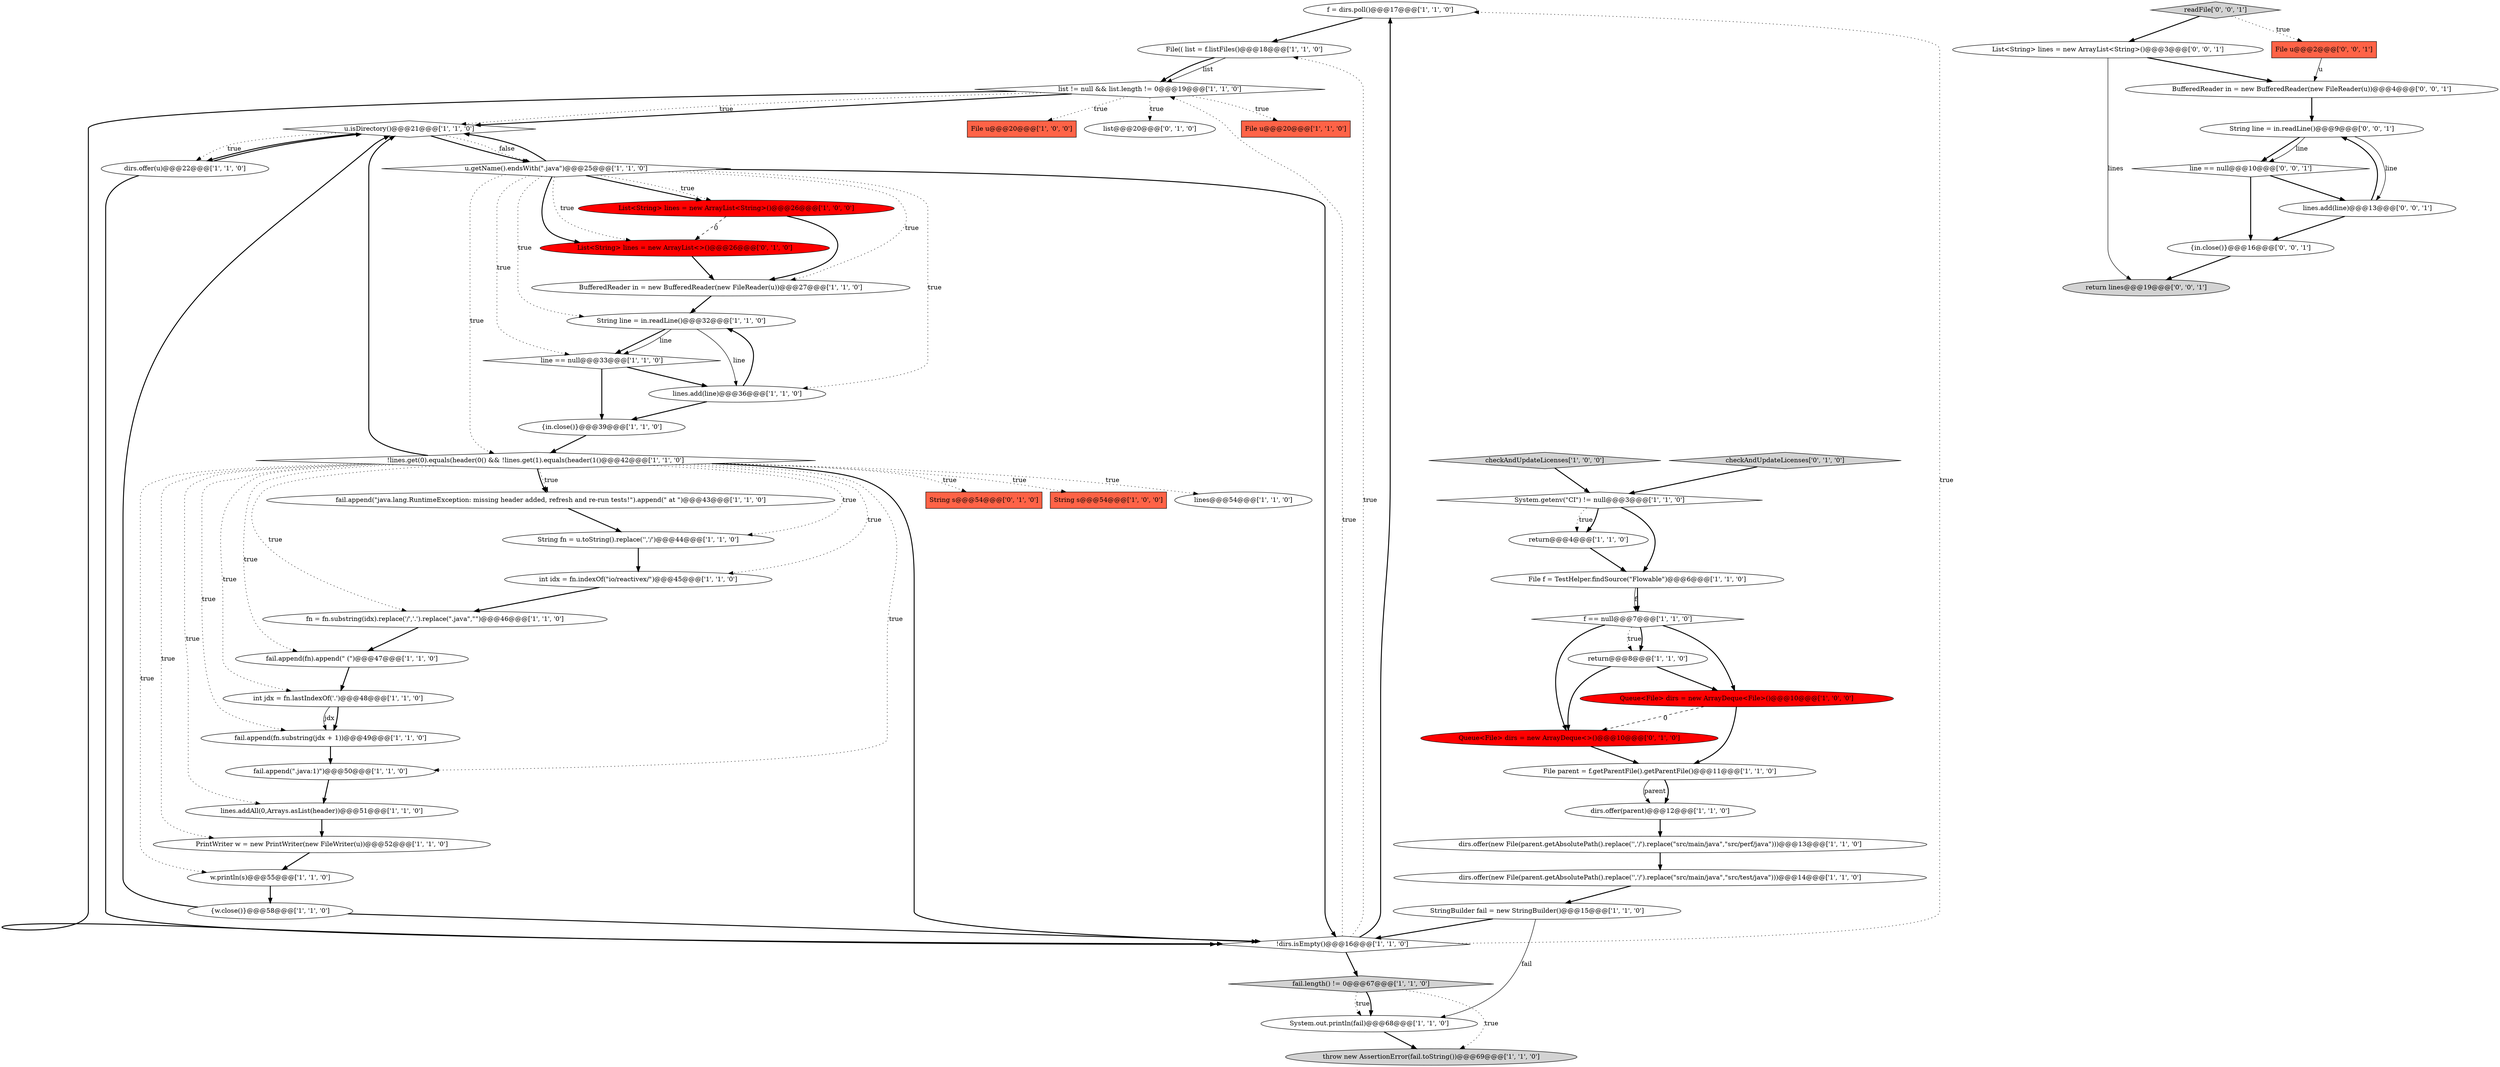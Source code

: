 digraph {
4 [style = filled, label = "f = dirs.poll()@@@17@@@['1', '1', '0']", fillcolor = white, shape = ellipse image = "AAA0AAABBB1BBB"];
44 [style = filled, label = "fail.append(fn).append(\" (\")@@@47@@@['1', '1', '0']", fillcolor = white, shape = ellipse image = "AAA0AAABBB1BBB"];
58 [style = filled, label = "List<String> lines = new ArrayList<String>()@@@3@@@['0', '0', '1']", fillcolor = white, shape = ellipse image = "AAA0AAABBB3BBB"];
25 [style = filled, label = "!lines.get(0).equals(header(0() && !lines.get(1).equals(header(1()@@@42@@@['1', '1', '0']", fillcolor = white, shape = diamond image = "AAA0AAABBB1BBB"];
55 [style = filled, label = "{in.close()}@@@16@@@['0', '0', '1']", fillcolor = white, shape = ellipse image = "AAA0AAABBB3BBB"];
42 [style = filled, label = "lines.addAll(0,Arrays.asList(header))@@@51@@@['1', '1', '0']", fillcolor = white, shape = ellipse image = "AAA0AAABBB1BBB"];
13 [style = filled, label = "File u@@@20@@@['1', '0', '0']", fillcolor = tomato, shape = box image = "AAA0AAABBB1BBB"];
36 [style = filled, label = "List<String> lines = new ArrayList<String>()@@@26@@@['1', '0', '0']", fillcolor = red, shape = ellipse image = "AAA1AAABBB1BBB"];
15 [style = filled, label = "File f = TestHelper.findSource(\"Flowable\")@@@6@@@['1', '1', '0']", fillcolor = white, shape = ellipse image = "AAA0AAABBB1BBB"];
28 [style = filled, label = "checkAndUpdateLicenses['1', '0', '0']", fillcolor = lightgray, shape = diamond image = "AAA0AAABBB1BBB"];
3 [style = filled, label = "u.isDirectory()@@@21@@@['1', '1', '0']", fillcolor = white, shape = diamond image = "AAA0AAABBB1BBB"];
37 [style = filled, label = "fn = fn.substring(idx).replace('/','.').replace(\".java\",\"\")@@@46@@@['1', '1', '0']", fillcolor = white, shape = ellipse image = "AAA0AAABBB1BBB"];
31 [style = filled, label = "fail.append(fn.substring(jdx + 1))@@@49@@@['1', '1', '0']", fillcolor = white, shape = ellipse image = "AAA0AAABBB1BBB"];
5 [style = filled, label = "String line = in.readLine()@@@32@@@['1', '1', '0']", fillcolor = white, shape = ellipse image = "AAA0AAABBB1BBB"];
32 [style = filled, label = "!dirs.isEmpty()@@@16@@@['1', '1', '0']", fillcolor = white, shape = diamond image = "AAA0AAABBB1BBB"];
47 [style = filled, label = "String s@@@54@@@['0', '1', '0']", fillcolor = tomato, shape = box image = "AAA0AAABBB2BBB"];
49 [style = filled, label = "List<String> lines = new ArrayList<>()@@@26@@@['0', '1', '0']", fillcolor = red, shape = ellipse image = "AAA1AAABBB2BBB"];
22 [style = filled, label = "Queue<File> dirs = new ArrayDeque<File>()@@@10@@@['1', '0', '0']", fillcolor = red, shape = ellipse image = "AAA1AAABBB1BBB"];
50 [style = filled, label = "File u@@@2@@@['0', '0', '1']", fillcolor = tomato, shape = box image = "AAA0AAABBB3BBB"];
7 [style = filled, label = "String s@@@54@@@['1', '0', '0']", fillcolor = tomato, shape = box image = "AAA0AAABBB1BBB"];
52 [style = filled, label = "return lines@@@19@@@['0', '0', '1']", fillcolor = lightgray, shape = ellipse image = "AAA0AAABBB3BBB"];
20 [style = filled, label = "File(( list = f.listFiles()@@@18@@@['1', '1', '0']", fillcolor = white, shape = ellipse image = "AAA0AAABBB1BBB"];
57 [style = filled, label = "String line = in.readLine()@@@9@@@['0', '0', '1']", fillcolor = white, shape = ellipse image = "AAA0AAABBB3BBB"];
0 [style = filled, label = "fail.append(\"java.lang.RuntimeException: missing header added, refresh and re-run tests!\").append(\" at \")@@@43@@@['1', '1', '0']", fillcolor = white, shape = ellipse image = "AAA0AAABBB1BBB"];
23 [style = filled, label = "return@@@4@@@['1', '1', '0']", fillcolor = white, shape = ellipse image = "AAA0AAABBB1BBB"];
46 [style = filled, label = "list@@@20@@@['0', '1', '0']", fillcolor = white, shape = ellipse image = "AAA0AAABBB2BBB"];
26 [style = filled, label = "{in.close()}@@@39@@@['1', '1', '0']", fillcolor = white, shape = ellipse image = "AAA0AAABBB1BBB"];
33 [style = filled, label = "File u@@@20@@@['1', '1', '0']", fillcolor = tomato, shape = box image = "AAA0AAABBB1BBB"];
51 [style = filled, label = "readFile['0', '0', '1']", fillcolor = lightgray, shape = diamond image = "AAA0AAABBB3BBB"];
39 [style = filled, label = "fail.length() != 0@@@67@@@['1', '1', '0']", fillcolor = lightgray, shape = diamond image = "AAA0AAABBB1BBB"];
30 [style = filled, label = "int idx = fn.indexOf(\"io/reactivex/\")@@@45@@@['1', '1', '0']", fillcolor = white, shape = ellipse image = "AAA0AAABBB1BBB"];
53 [style = filled, label = "BufferedReader in = new BufferedReader(new FileReader(u))@@@4@@@['0', '0', '1']", fillcolor = white, shape = ellipse image = "AAA0AAABBB3BBB"];
21 [style = filled, label = "dirs.offer(u)@@@22@@@['1', '1', '0']", fillcolor = white, shape = ellipse image = "AAA0AAABBB1BBB"];
38 [style = filled, label = "fail.append(\".java:1)\")@@@50@@@['1', '1', '0']", fillcolor = white, shape = ellipse image = "AAA0AAABBB1BBB"];
1 [style = filled, label = "return@@@8@@@['1', '1', '0']", fillcolor = white, shape = ellipse image = "AAA0AAABBB1BBB"];
2 [style = filled, label = "dirs.offer(new File(parent.getAbsolutePath().replace('\','/').replace(\"src/main/java\",\"src/test/java\")))@@@14@@@['1', '1', '0']", fillcolor = white, shape = ellipse image = "AAA0AAABBB1BBB"];
56 [style = filled, label = "lines.add(line)@@@13@@@['0', '0', '1']", fillcolor = white, shape = ellipse image = "AAA0AAABBB3BBB"];
9 [style = filled, label = "line == null@@@33@@@['1', '1', '0']", fillcolor = white, shape = diamond image = "AAA0AAABBB1BBB"];
48 [style = filled, label = "Queue<File> dirs = new ArrayDeque<>()@@@10@@@['0', '1', '0']", fillcolor = red, shape = ellipse image = "AAA1AAABBB2BBB"];
35 [style = filled, label = "f == null@@@7@@@['1', '1', '0']", fillcolor = white, shape = diamond image = "AAA0AAABBB1BBB"];
41 [style = filled, label = "BufferedReader in = new BufferedReader(new FileReader(u))@@@27@@@['1', '1', '0']", fillcolor = white, shape = ellipse image = "AAA0AAABBB1BBB"];
54 [style = filled, label = "line == null@@@10@@@['0', '0', '1']", fillcolor = white, shape = diamond image = "AAA0AAABBB3BBB"];
11 [style = filled, label = "list != null && list.length != 0@@@19@@@['1', '1', '0']", fillcolor = white, shape = diamond image = "AAA0AAABBB1BBB"];
34 [style = filled, label = "throw new AssertionError(fail.toString())@@@69@@@['1', '1', '0']", fillcolor = lightgray, shape = ellipse image = "AAA0AAABBB1BBB"];
40 [style = filled, label = "StringBuilder fail = new StringBuilder()@@@15@@@['1', '1', '0']", fillcolor = white, shape = ellipse image = "AAA0AAABBB1BBB"];
29 [style = filled, label = "lines.add(line)@@@36@@@['1', '1', '0']", fillcolor = white, shape = ellipse image = "AAA0AAABBB1BBB"];
43 [style = filled, label = "dirs.offer(new File(parent.getAbsolutePath().replace('\','/').replace(\"src/main/java\",\"src/perf/java\")))@@@13@@@['1', '1', '0']", fillcolor = white, shape = ellipse image = "AAA0AAABBB1BBB"];
24 [style = filled, label = "System.out.println(fail)@@@68@@@['1', '1', '0']", fillcolor = white, shape = ellipse image = "AAA0AAABBB1BBB"];
27 [style = filled, label = "File parent = f.getParentFile().getParentFile()@@@11@@@['1', '1', '0']", fillcolor = white, shape = ellipse image = "AAA0AAABBB1BBB"];
12 [style = filled, label = "dirs.offer(parent)@@@12@@@['1', '1', '0']", fillcolor = white, shape = ellipse image = "AAA0AAABBB1BBB"];
45 [style = filled, label = "checkAndUpdateLicenses['0', '1', '0']", fillcolor = lightgray, shape = diamond image = "AAA0AAABBB2BBB"];
16 [style = filled, label = "u.getName().endsWith(\".java\")@@@25@@@['1', '1', '0']", fillcolor = white, shape = diamond image = "AAA0AAABBB1BBB"];
10 [style = filled, label = "String fn = u.toString().replace('\','/')@@@44@@@['1', '1', '0']", fillcolor = white, shape = ellipse image = "AAA0AAABBB1BBB"];
19 [style = filled, label = "{w.close()}@@@58@@@['1', '1', '0']", fillcolor = white, shape = ellipse image = "AAA0AAABBB1BBB"];
6 [style = filled, label = "PrintWriter w = new PrintWriter(new FileWriter(u))@@@52@@@['1', '1', '0']", fillcolor = white, shape = ellipse image = "AAA0AAABBB1BBB"];
18 [style = filled, label = "int jdx = fn.lastIndexOf('.')@@@48@@@['1', '1', '0']", fillcolor = white, shape = ellipse image = "AAA0AAABBB1BBB"];
14 [style = filled, label = "System.getenv(\"CI\") != null@@@3@@@['1', '1', '0']", fillcolor = white, shape = diamond image = "AAA0AAABBB1BBB"];
17 [style = filled, label = "w.println(s)@@@55@@@['1', '1', '0']", fillcolor = white, shape = ellipse image = "AAA0AAABBB1BBB"];
8 [style = filled, label = "lines@@@54@@@['1', '1', '0']", fillcolor = white, shape = ellipse image = "AAA0AAABBB1BBB"];
54->55 [style = bold, label=""];
35->48 [style = bold, label=""];
54->56 [style = bold, label=""];
16->9 [style = dotted, label="true"];
29->5 [style = bold, label=""];
5->9 [style = bold, label=""];
39->24 [style = dotted, label="true"];
32->11 [style = dotted, label="true"];
24->34 [style = bold, label=""];
39->24 [style = bold, label=""];
3->16 [style = bold, label=""];
38->42 [style = bold, label=""];
48->27 [style = bold, label=""];
28->14 [style = bold, label=""];
25->18 [style = dotted, label="true"];
9->26 [style = bold, label=""];
35->1 [style = dotted, label="true"];
58->52 [style = solid, label="lines"];
16->49 [style = bold, label=""];
16->5 [style = dotted, label="true"];
25->47 [style = dotted, label="true"];
5->29 [style = solid, label="line"];
32->4 [style = bold, label=""];
44->18 [style = bold, label=""];
9->29 [style = bold, label=""];
16->41 [style = dotted, label="true"];
19->3 [style = bold, label=""];
25->44 [style = dotted, label="true"];
21->3 [style = bold, label=""];
11->46 [style = dotted, label="true"];
57->54 [style = bold, label=""];
16->3 [style = bold, label=""];
11->33 [style = dotted, label="true"];
18->31 [style = bold, label=""];
57->54 [style = solid, label="line"];
27->12 [style = bold, label=""];
36->41 [style = bold, label=""];
25->3 [style = bold, label=""];
16->32 [style = bold, label=""];
11->13 [style = dotted, label="true"];
56->57 [style = bold, label=""];
51->58 [style = bold, label=""];
25->38 [style = dotted, label="true"];
15->35 [style = bold, label=""];
29->26 [style = bold, label=""];
45->14 [style = bold, label=""];
25->42 [style = dotted, label="true"];
25->6 [style = dotted, label="true"];
49->41 [style = bold, label=""];
16->49 [style = dotted, label="true"];
14->15 [style = bold, label=""];
25->10 [style = dotted, label="true"];
27->12 [style = solid, label="parent"];
16->25 [style = dotted, label="true"];
25->8 [style = dotted, label="true"];
39->34 [style = dotted, label="true"];
36->49 [style = dashed, label="0"];
25->0 [style = bold, label=""];
6->17 [style = bold, label=""];
16->36 [style = bold, label=""];
32->4 [style = dotted, label="true"];
25->31 [style = dotted, label="true"];
1->48 [style = bold, label=""];
32->20 [style = dotted, label="true"];
23->15 [style = bold, label=""];
16->36 [style = dotted, label="true"];
14->23 [style = dotted, label="true"];
43->2 [style = bold, label=""];
11->32 [style = bold, label=""];
31->38 [style = bold, label=""];
25->7 [style = dotted, label="true"];
40->24 [style = solid, label="fail"];
15->35 [style = solid, label="f"];
20->11 [style = solid, label="list"];
19->32 [style = bold, label=""];
35->1 [style = bold, label=""];
58->53 [style = bold, label=""];
14->23 [style = bold, label=""];
11->3 [style = bold, label=""];
3->21 [style = dotted, label="true"];
4->20 [style = bold, label=""];
37->44 [style = bold, label=""];
40->32 [style = bold, label=""];
56->55 [style = bold, label=""];
3->21 [style = bold, label=""];
32->39 [style = bold, label=""];
12->43 [style = bold, label=""];
55->52 [style = bold, label=""];
11->3 [style = dotted, label="true"];
16->29 [style = dotted, label="true"];
3->16 [style = dotted, label="false"];
10->30 [style = bold, label=""];
22->48 [style = dashed, label="0"];
20->11 [style = bold, label=""];
25->37 [style = dotted, label="true"];
5->9 [style = solid, label="line"];
18->31 [style = solid, label="jdx"];
53->57 [style = bold, label=""];
35->22 [style = bold, label=""];
26->25 [style = bold, label=""];
25->32 [style = bold, label=""];
25->0 [style = dotted, label="true"];
2->40 [style = bold, label=""];
30->37 [style = bold, label=""];
57->56 [style = solid, label="line"];
17->19 [style = bold, label=""];
1->22 [style = bold, label=""];
0->10 [style = bold, label=""];
42->6 [style = bold, label=""];
22->27 [style = bold, label=""];
25->17 [style = dotted, label="true"];
21->32 [style = bold, label=""];
50->53 [style = solid, label="u"];
51->50 [style = dotted, label="true"];
25->30 [style = dotted, label="true"];
41->5 [style = bold, label=""];
}
